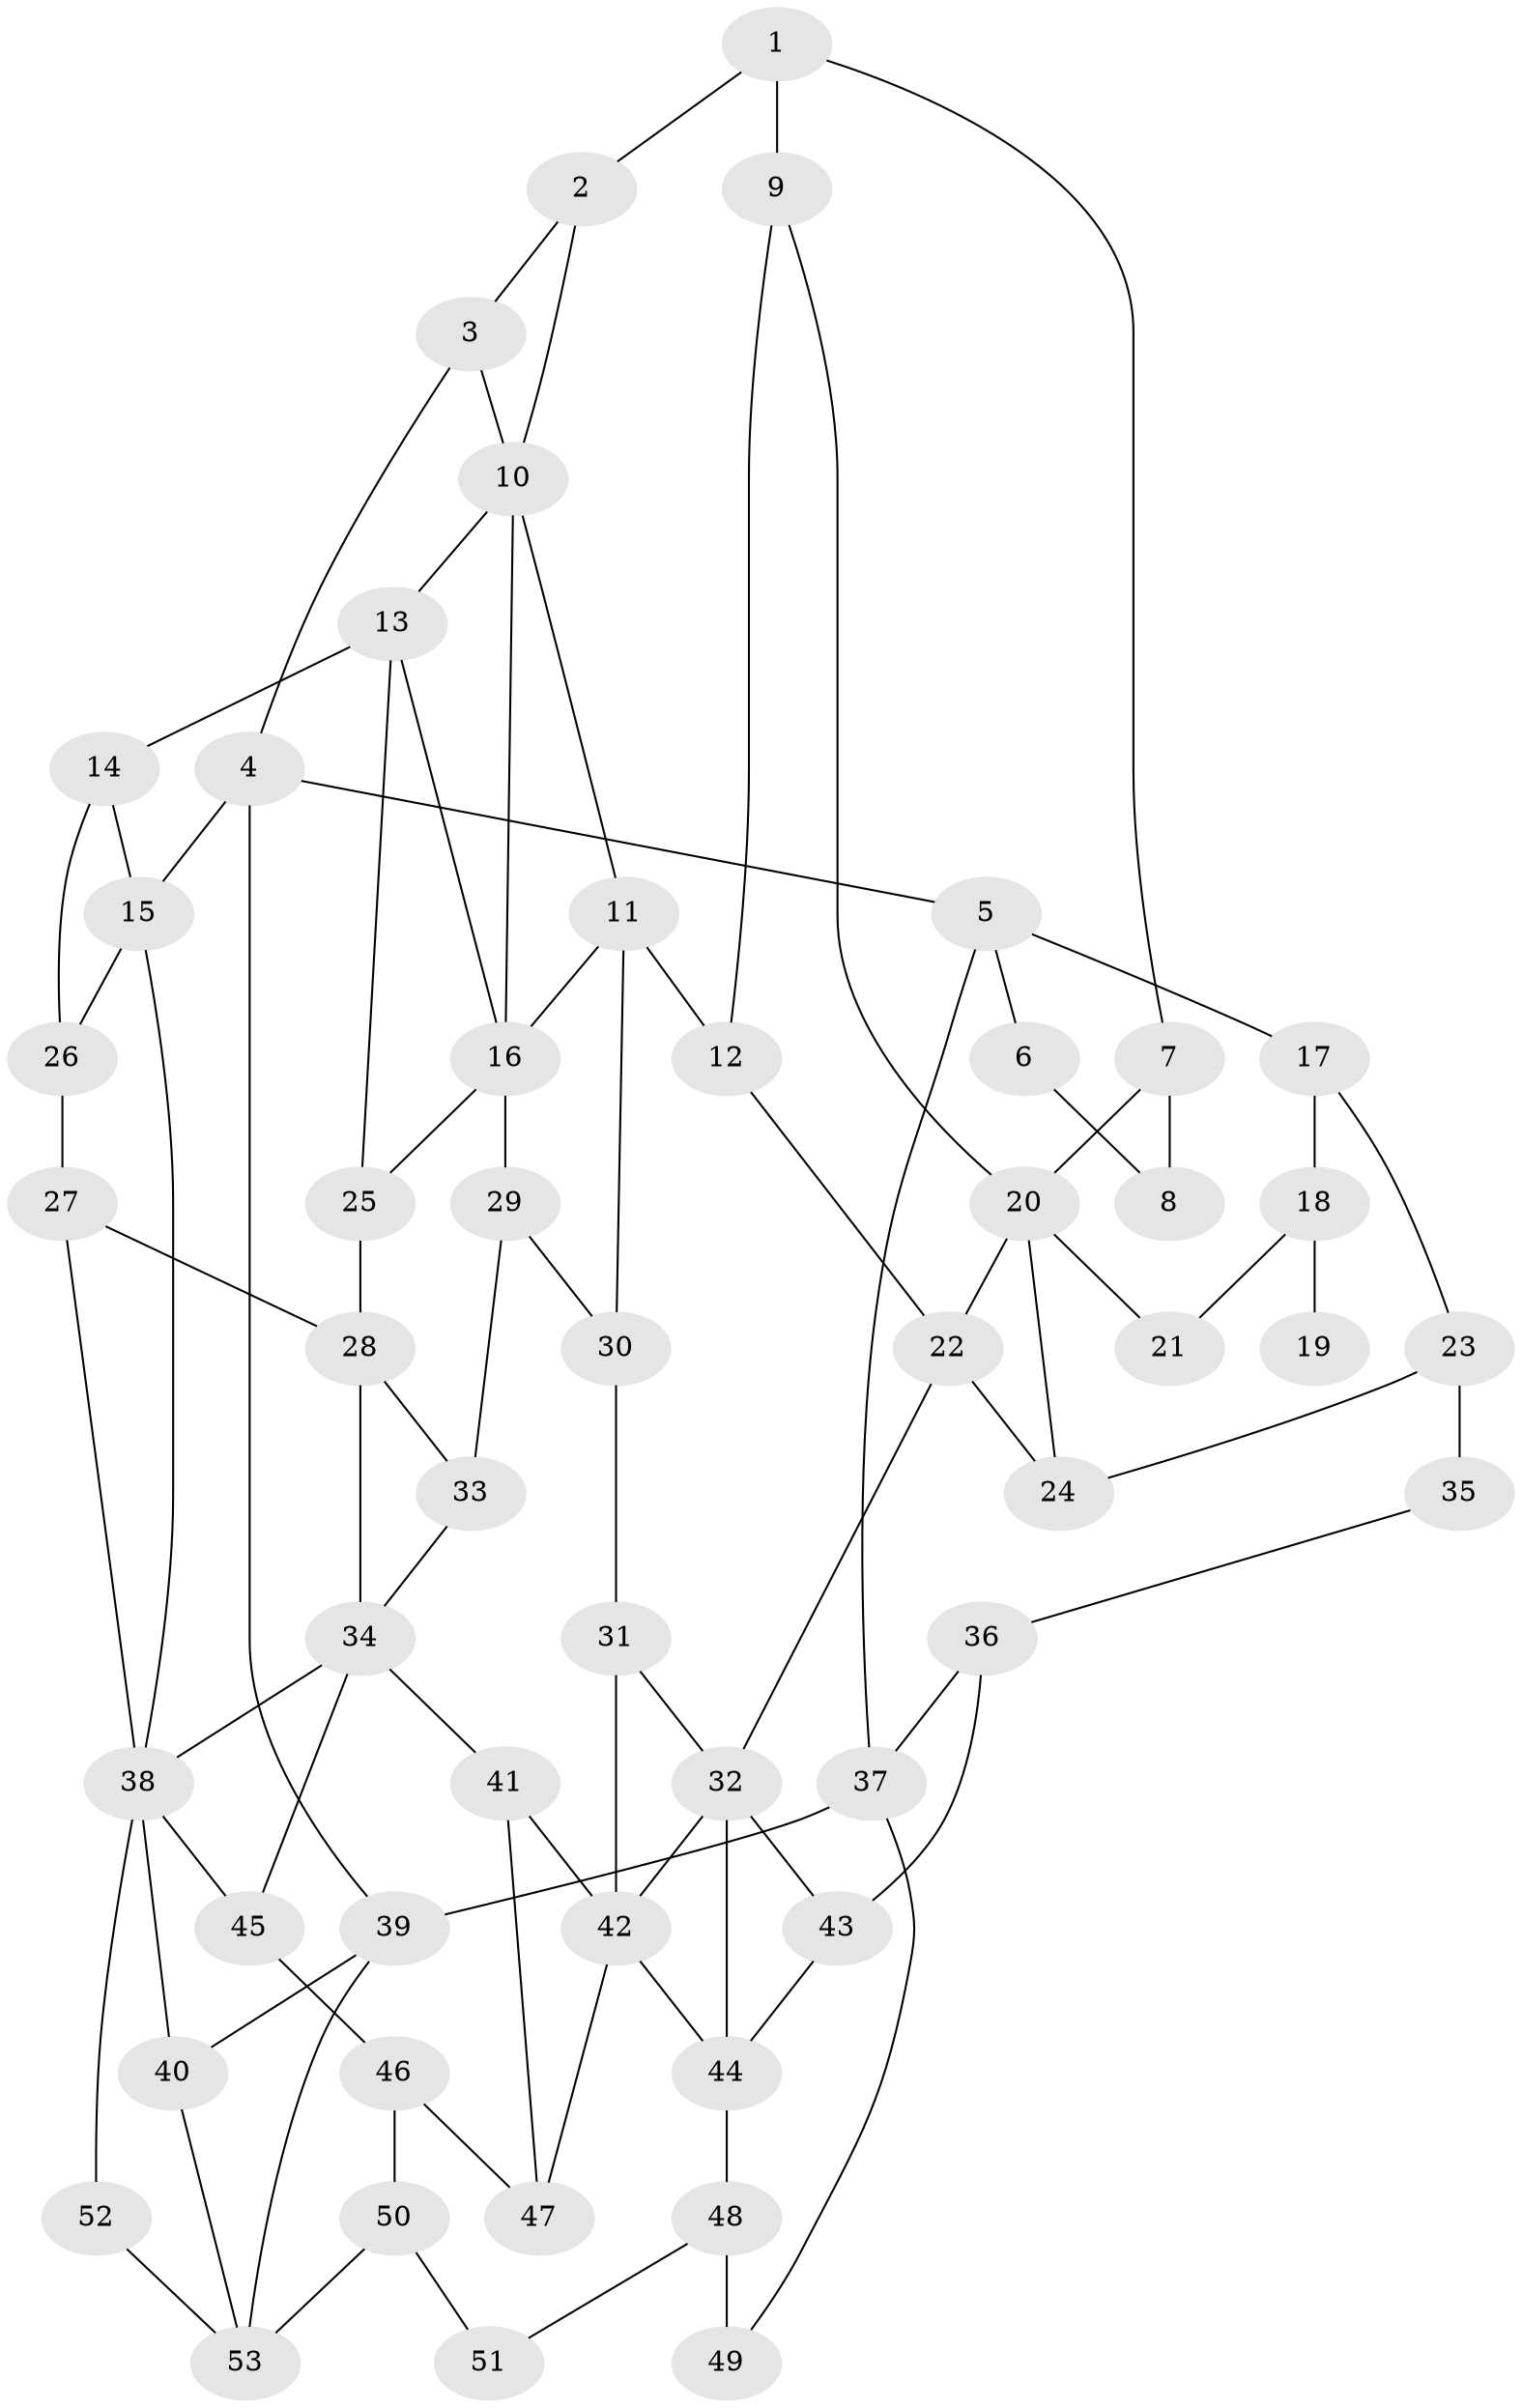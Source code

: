 // original degree distribution, {3: 0.02830188679245283, 4: 0.22641509433962265, 5: 0.5188679245283019, 6: 0.22641509433962265}
// Generated by graph-tools (version 1.1) at 2025/38/03/09/25 02:38:35]
// undirected, 53 vertices, 88 edges
graph export_dot {
graph [start="1"]
  node [color=gray90,style=filled];
  1;
  2;
  3;
  4;
  5;
  6;
  7;
  8;
  9;
  10;
  11;
  12;
  13;
  14;
  15;
  16;
  17;
  18;
  19;
  20;
  21;
  22;
  23;
  24;
  25;
  26;
  27;
  28;
  29;
  30;
  31;
  32;
  33;
  34;
  35;
  36;
  37;
  38;
  39;
  40;
  41;
  42;
  43;
  44;
  45;
  46;
  47;
  48;
  49;
  50;
  51;
  52;
  53;
  1 -- 2 [weight=1.0];
  1 -- 7 [weight=1.0];
  1 -- 9 [weight=2.0];
  2 -- 3 [weight=1.0];
  2 -- 10 [weight=1.0];
  3 -- 4 [weight=1.0];
  3 -- 10 [weight=1.0];
  4 -- 5 [weight=1.0];
  4 -- 15 [weight=1.0];
  4 -- 39 [weight=1.0];
  5 -- 6 [weight=1.0];
  5 -- 17 [weight=1.0];
  5 -- 37 [weight=1.0];
  6 -- 8 [weight=1.0];
  7 -- 8 [weight=1.0];
  7 -- 20 [weight=1.0];
  9 -- 12 [weight=1.0];
  9 -- 20 [weight=1.0];
  10 -- 11 [weight=1.0];
  10 -- 13 [weight=1.0];
  10 -- 16 [weight=1.0];
  11 -- 12 [weight=1.0];
  11 -- 16 [weight=1.0];
  11 -- 30 [weight=1.0];
  12 -- 22 [weight=1.0];
  13 -- 14 [weight=1.0];
  13 -- 16 [weight=1.0];
  13 -- 25 [weight=1.0];
  14 -- 15 [weight=1.0];
  14 -- 26 [weight=1.0];
  15 -- 26 [weight=1.0];
  15 -- 38 [weight=1.0];
  16 -- 25 [weight=1.0];
  16 -- 29 [weight=2.0];
  17 -- 18 [weight=1.0];
  17 -- 23 [weight=1.0];
  18 -- 19 [weight=2.0];
  18 -- 21 [weight=1.0];
  20 -- 21 [weight=2.0];
  20 -- 22 [weight=1.0];
  20 -- 24 [weight=1.0];
  22 -- 24 [weight=1.0];
  22 -- 32 [weight=2.0];
  23 -- 24 [weight=1.0];
  23 -- 35 [weight=2.0];
  25 -- 28 [weight=2.0];
  26 -- 27 [weight=2.0];
  27 -- 28 [weight=2.0];
  27 -- 38 [weight=1.0];
  28 -- 33 [weight=1.0];
  28 -- 34 [weight=1.0];
  29 -- 30 [weight=1.0];
  29 -- 33 [weight=1.0];
  30 -- 31 [weight=1.0];
  31 -- 32 [weight=1.0];
  31 -- 42 [weight=1.0];
  32 -- 42 [weight=1.0];
  32 -- 43 [weight=1.0];
  32 -- 44 [weight=1.0];
  33 -- 34 [weight=1.0];
  34 -- 38 [weight=1.0];
  34 -- 41 [weight=1.0];
  34 -- 45 [weight=1.0];
  35 -- 36 [weight=1.0];
  36 -- 37 [weight=1.0];
  36 -- 43 [weight=1.0];
  37 -- 39 [weight=1.0];
  37 -- 49 [weight=1.0];
  38 -- 40 [weight=1.0];
  38 -- 45 [weight=1.0];
  38 -- 52 [weight=1.0];
  39 -- 40 [weight=1.0];
  39 -- 53 [weight=1.0];
  40 -- 53 [weight=1.0];
  41 -- 42 [weight=1.0];
  41 -- 47 [weight=1.0];
  42 -- 44 [weight=1.0];
  42 -- 47 [weight=1.0];
  43 -- 44 [weight=2.0];
  44 -- 48 [weight=2.0];
  45 -- 46 [weight=1.0];
  46 -- 47 [weight=1.0];
  46 -- 50 [weight=1.0];
  48 -- 49 [weight=2.0];
  48 -- 51 [weight=2.0];
  50 -- 51 [weight=2.0];
  50 -- 53 [weight=2.0];
  52 -- 53 [weight=2.0];
}

